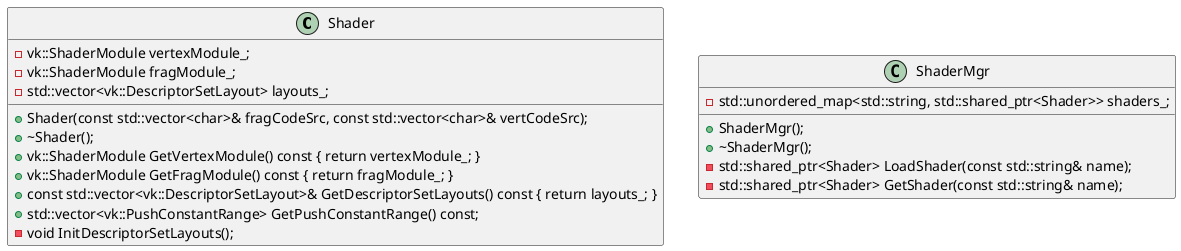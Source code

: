 @startuml

class Shader {
    +Shader(const std::vector<char>& fragCodeSrc, const std::vector<char>& vertCodeSrc);
    +~Shader();
    +vk::ShaderModule GetVertexModule() const { return vertexModule_; }
    +vk::ShaderModule GetFragModule() const { return fragModule_; }
    +const std::vector<vk::DescriptorSetLayout>& GetDescriptorSetLayouts() const { return layouts_; }
    +std::vector<vk::PushConstantRange> GetPushConstantRange() const;

    -vk::ShaderModule vertexModule_;
    -vk::ShaderModule fragModule_;
    -std::vector<vk::DescriptorSetLayout> layouts_;
    -void InitDescriptorSetLayouts();
}

class ShaderMgr {
    +ShaderMgr();
    +~ShaderMgr();

    -std::unordered_map<std::string, std::shared_ptr<Shader>> shaders_;
    -std::shared_ptr<Shader> LoadShader(const std::string& name);
    -std::shared_ptr<Shader> GetShader(const std::string& name);

}

@enduml